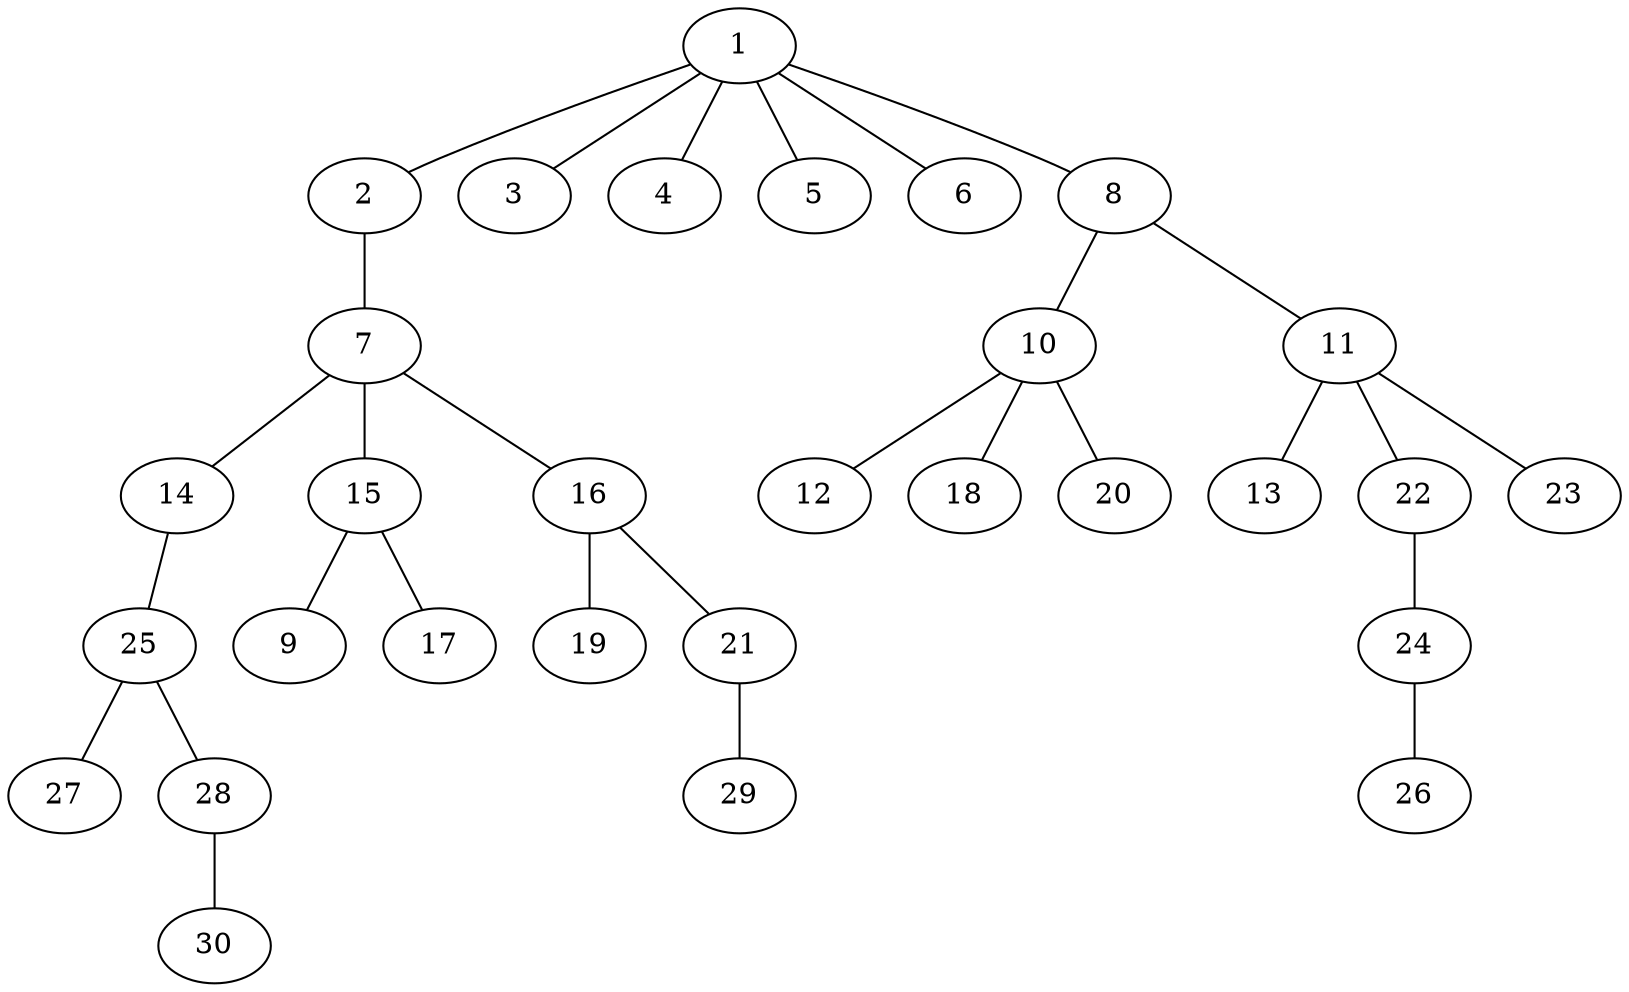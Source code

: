 graph g_m_29{
1--2
1--3
1--4
1--5
1--6
1--8
2--7
8--10
8--11
7--14
7--15
7--16
10--12
10--18
10--20
11--13
11--22
11--23
14--25
15--9
15--17
16--19
16--21
22--24
25--27
25--28
21--29
24--26
28--30
}
